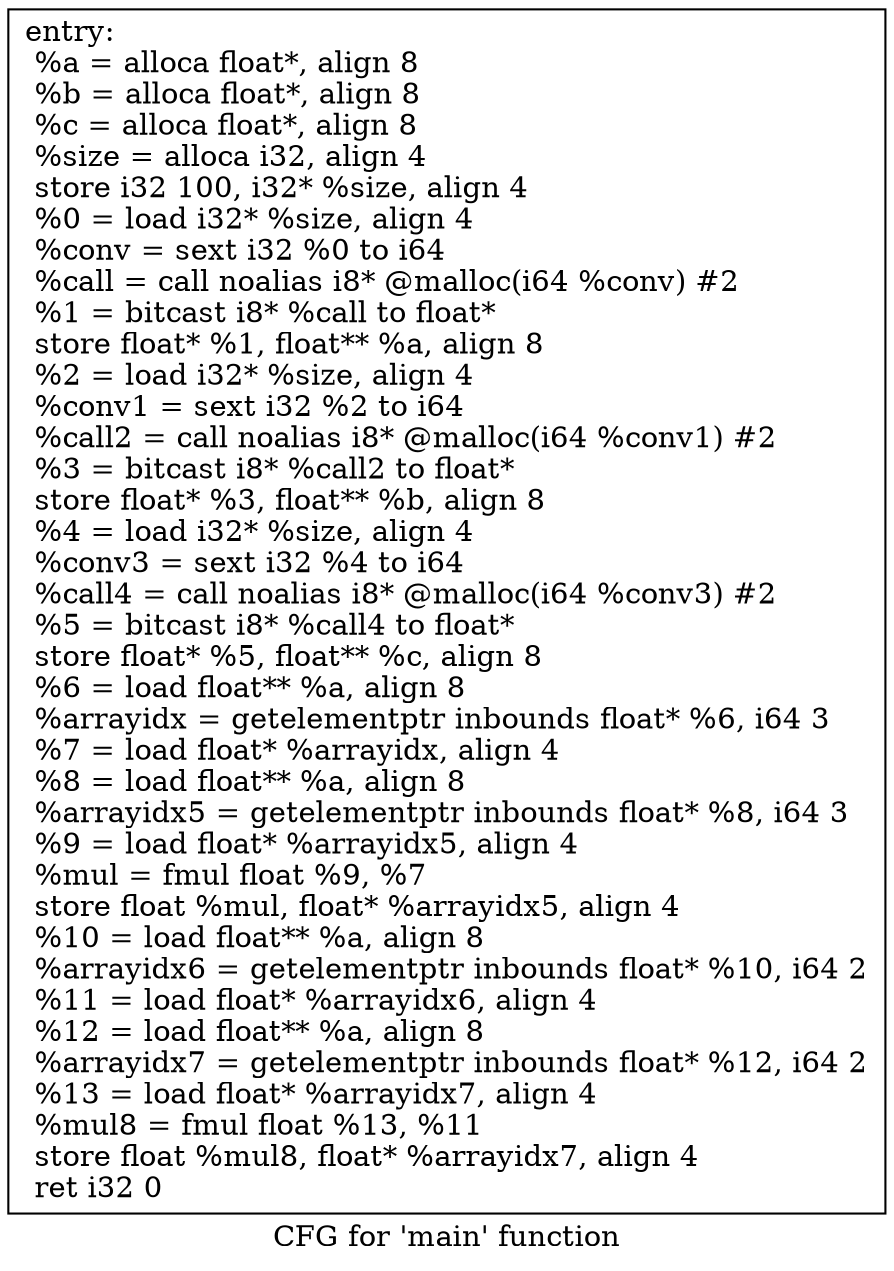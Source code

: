 digraph "CFG for 'main' function" {
	label="CFG for 'main' function";

	Node0x829440 [shape=record,label="{entry:\l  %a = alloca float*, align 8\l  %b = alloca float*, align 8\l  %c = alloca float*, align 8\l  %size = alloca i32, align 4\l  store i32 100, i32* %size, align 4\l  %0 = load i32* %size, align 4\l  %conv = sext i32 %0 to i64\l  %call = call noalias i8* @malloc(i64 %conv) #2\l  %1 = bitcast i8* %call to float*\l  store float* %1, float** %a, align 8\l  %2 = load i32* %size, align 4\l  %conv1 = sext i32 %2 to i64\l  %call2 = call noalias i8* @malloc(i64 %conv1) #2\l  %3 = bitcast i8* %call2 to float*\l  store float* %3, float** %b, align 8\l  %4 = load i32* %size, align 4\l  %conv3 = sext i32 %4 to i64\l  %call4 = call noalias i8* @malloc(i64 %conv3) #2\l  %5 = bitcast i8* %call4 to float*\l  store float* %5, float** %c, align 8\l  %6 = load float** %a, align 8\l  %arrayidx = getelementptr inbounds float* %6, i64 3\l  %7 = load float* %arrayidx, align 4\l  %8 = load float** %a, align 8\l  %arrayidx5 = getelementptr inbounds float* %8, i64 3\l  %9 = load float* %arrayidx5, align 4\l  %mul = fmul float %9, %7\l  store float %mul, float* %arrayidx5, align 4\l  %10 = load float** %a, align 8\l  %arrayidx6 = getelementptr inbounds float* %10, i64 2\l  %11 = load float* %arrayidx6, align 4\l  %12 = load float** %a, align 8\l  %arrayidx7 = getelementptr inbounds float* %12, i64 2\l  %13 = load float* %arrayidx7, align 4\l  %mul8 = fmul float %13, %11\l  store float %mul8, float* %arrayidx7, align 4\l  ret i32 0\l}"];
}
